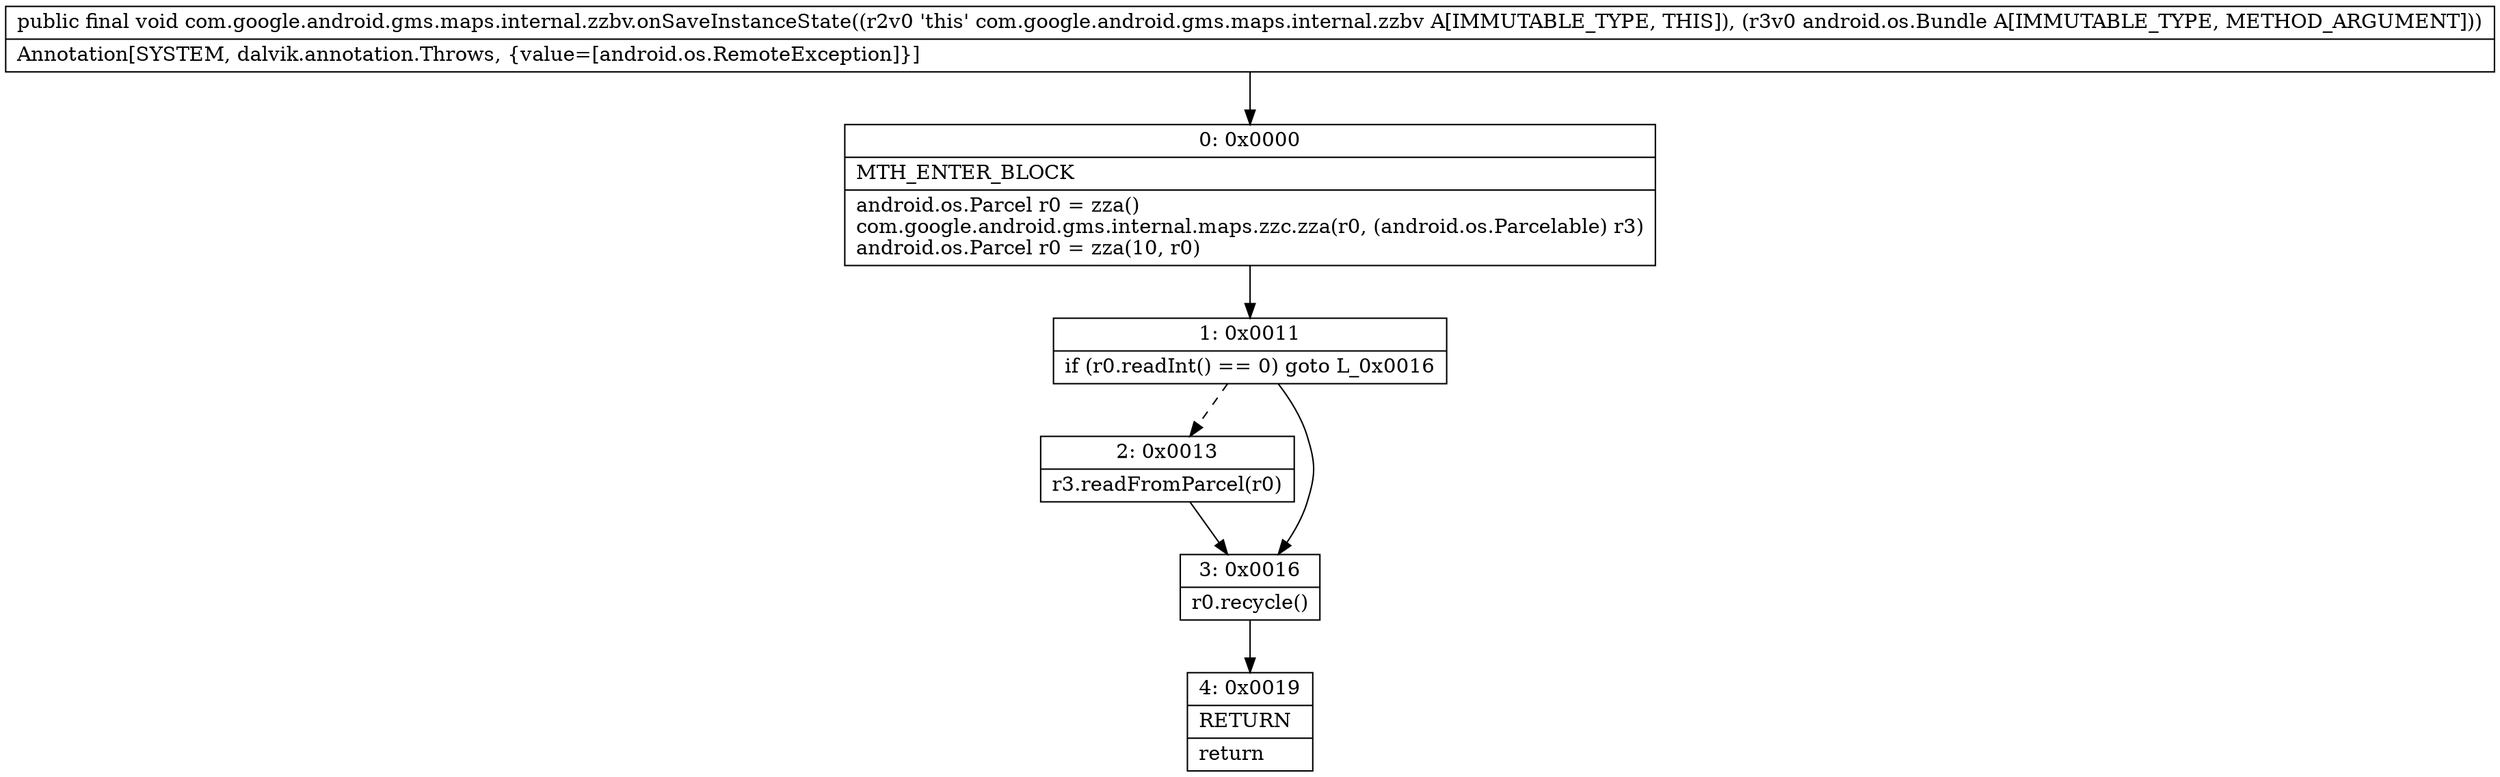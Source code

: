 digraph "CFG forcom.google.android.gms.maps.internal.zzbv.onSaveInstanceState(Landroid\/os\/Bundle;)V" {
Node_0 [shape=record,label="{0\:\ 0x0000|MTH_ENTER_BLOCK\l|android.os.Parcel r0 = zza()\lcom.google.android.gms.internal.maps.zzc.zza(r0, (android.os.Parcelable) r3)\landroid.os.Parcel r0 = zza(10, r0)\l}"];
Node_1 [shape=record,label="{1\:\ 0x0011|if (r0.readInt() == 0) goto L_0x0016\l}"];
Node_2 [shape=record,label="{2\:\ 0x0013|r3.readFromParcel(r0)\l}"];
Node_3 [shape=record,label="{3\:\ 0x0016|r0.recycle()\l}"];
Node_4 [shape=record,label="{4\:\ 0x0019|RETURN\l|return\l}"];
MethodNode[shape=record,label="{public final void com.google.android.gms.maps.internal.zzbv.onSaveInstanceState((r2v0 'this' com.google.android.gms.maps.internal.zzbv A[IMMUTABLE_TYPE, THIS]), (r3v0 android.os.Bundle A[IMMUTABLE_TYPE, METHOD_ARGUMENT]))  | Annotation[SYSTEM, dalvik.annotation.Throws, \{value=[android.os.RemoteException]\}]\l}"];
MethodNode -> Node_0;
Node_0 -> Node_1;
Node_1 -> Node_2[style=dashed];
Node_1 -> Node_3;
Node_2 -> Node_3;
Node_3 -> Node_4;
}

